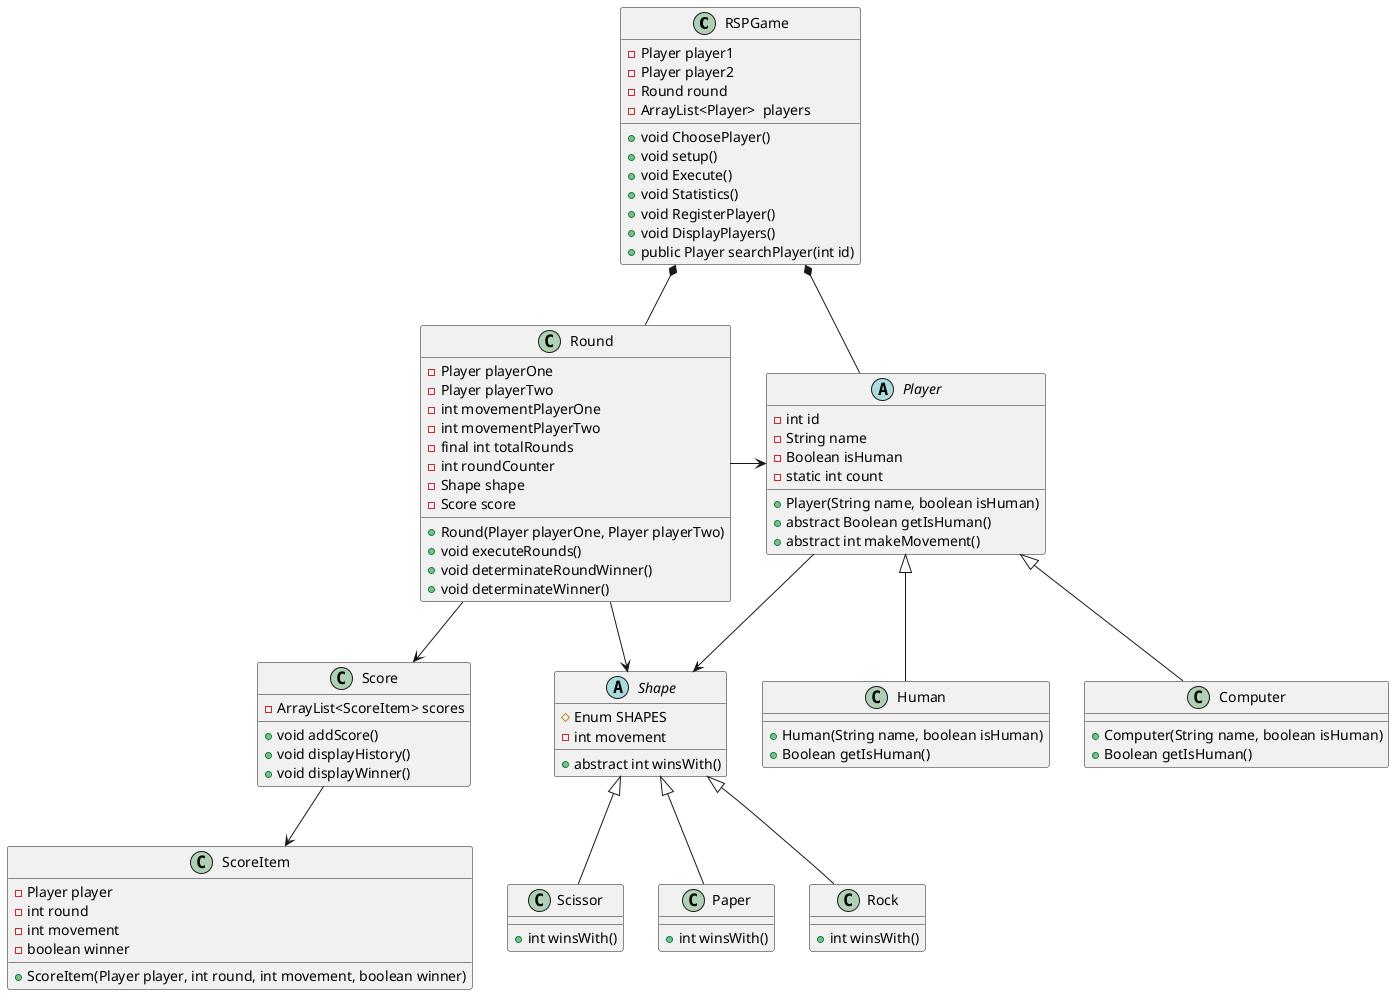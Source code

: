 @startuml rsp-classes
    class RSPGame{
        -Player player1
        -Player player2
        -Round round
        -ArrayList<Player>  players

        +void ChoosePlayer()
        +void setup()
        +void Execute()
        +void Statistics()
        +void RegisterPlayer()
        +void DisplayPlayers()
        +public Player searchPlayer(int id)
    }

    abstract class Player{
        -int id
        -String name
        -Boolean isHuman
        -static int count

        +Player(String name, boolean isHuman)
        +abstract Boolean getIsHuman()
        +abstract int makeMovement()
    }

    class Human{
        +Human(String name, boolean isHuman)
        +Boolean getIsHuman()
    }

    class Computer{
        +Computer(String name, boolean isHuman)
        +Boolean getIsHuman()
    }

    class Score{
        -ArrayList<ScoreItem> scores

        +void addScore()
        +void displayHistory()
        +void displayWinner()
    }

    class ScoreItem{
        -Player player
        -int round
        -int movement
        -boolean winner

        +ScoreItem(Player player, int round, int movement, boolean winner)
    }

    class Round{
        -Player playerOne
        -Player playerTwo
        -int movementPlayerOne
        -int movementPlayerTwo
        -final int totalRounds
        -int roundCounter
        -Shape shape
        -Score score

        +Round(Player playerOne, Player playerTwo)
        +void executeRounds()
        +void determinateRoundWinner()
        +void determinateWinner()
    }

    abstract class Shape{
        #Enum SHAPES
        -int movement

        +abstract int winsWith()
    }

    class Rock{
        +int winsWith()
    }

    class Scissor{
        +int winsWith()
    }

    class Paper{
        +int winsWith()
    }

    RSPGame *-- Player
    RSPGame *-- Round

    Score --> ScoreItem

    Player <|-- Human
    Player <|-- Computer
    Shape <|-- Rock
    Shape <|-- Scissor
    Shape <|-- Paper

    Player -right-> Shape
    Round -right-> Player
    Round --> Score
    Round --> Shape

@enduml